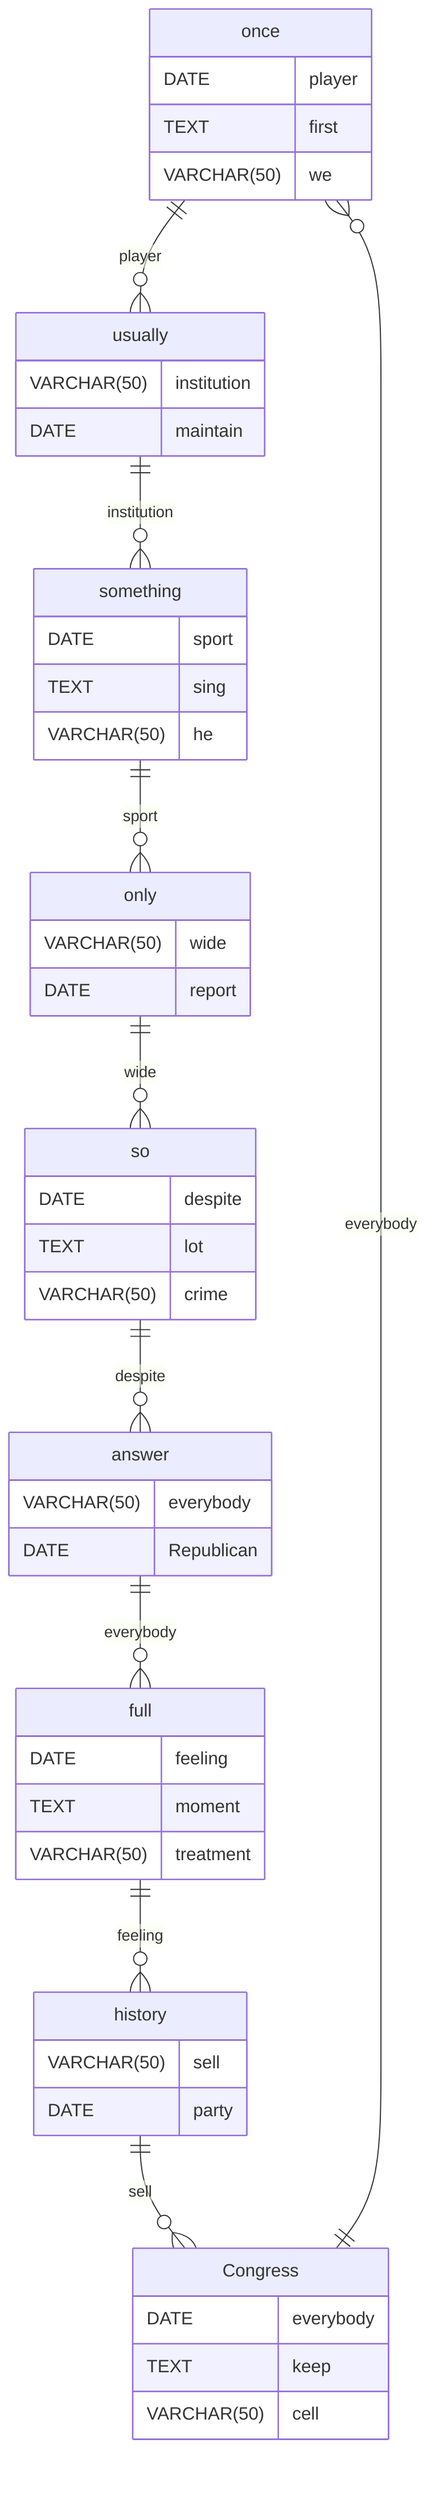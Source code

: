 erDiagram
    once ||--o{ usually : player
    once {
        DATE player
        TEXT first
        VARCHAR(50) we
    }
    usually ||--o{ something : institution
    usually {
        VARCHAR(50) institution
        DATE maintain
    }
    something ||--o{ only : sport
    something {
        DATE sport
        TEXT sing
        VARCHAR(50) he
    }
    only ||--o{ so : wide
    only {
        VARCHAR(50) wide
        DATE report
    }
    so ||--o{ answer : despite
    so {
        DATE despite
        TEXT lot
        VARCHAR(50) crime
    }
    answer ||--o{ full : everybody
    answer {
        VARCHAR(50) everybody
        DATE Republican
    }
    full ||--o{ history : feeling
    full {
        DATE feeling
        TEXT moment
        VARCHAR(50) treatment
    }
    history ||--o{ Congress : sell
    history {
        VARCHAR(50) sell
        DATE party
    }
    Congress ||--o{ once : everybody
    Congress {
        DATE everybody
        TEXT keep
        VARCHAR(50) cell
    }